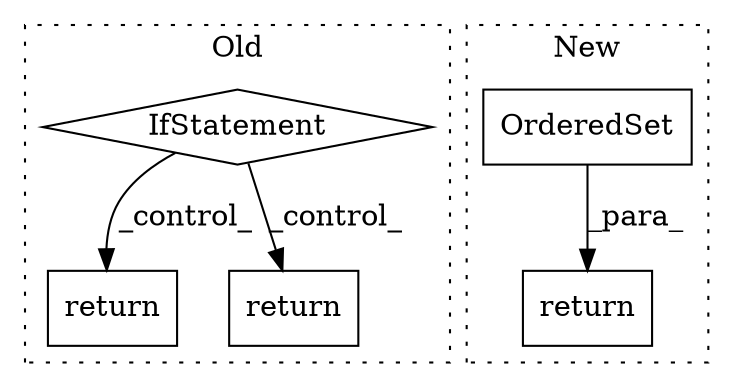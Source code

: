 digraph G {
subgraph cluster0 {
1 [label="return" a="41" s="4887" l="7" shape="box"];
4 [label="IfStatement" a="25" s="4773,4792" l="4,2" shape="diamond"];
5 [label="return" a="41" s="4802" l="7" shape="box"];
label = "Old";
style="dotted";
}
subgraph cluster1 {
2 [label="OrderedSet" a="32" s="4447" l="12" shape="box"];
3 [label="return" a="41" s="4873" l="7" shape="box"];
label = "New";
style="dotted";
}
2 -> 3 [label="_para_"];
4 -> 1 [label="_control_"];
4 -> 5 [label="_control_"];
}